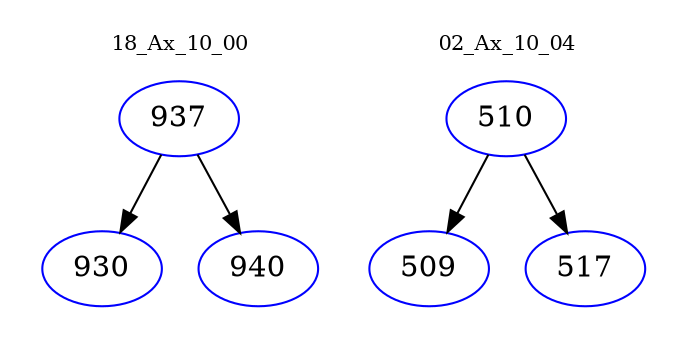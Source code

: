 digraph{
subgraph cluster_0 {
color = white
label = "18_Ax_10_00";
fontsize=10;
T0_937 [label="937", color="blue"]
T0_937 -> T0_930 [color="black"]
T0_930 [label="930", color="blue"]
T0_937 -> T0_940 [color="black"]
T0_940 [label="940", color="blue"]
}
subgraph cluster_1 {
color = white
label = "02_Ax_10_04";
fontsize=10;
T1_510 [label="510", color="blue"]
T1_510 -> T1_509 [color="black"]
T1_509 [label="509", color="blue"]
T1_510 -> T1_517 [color="black"]
T1_517 [label="517", color="blue"]
}
}
